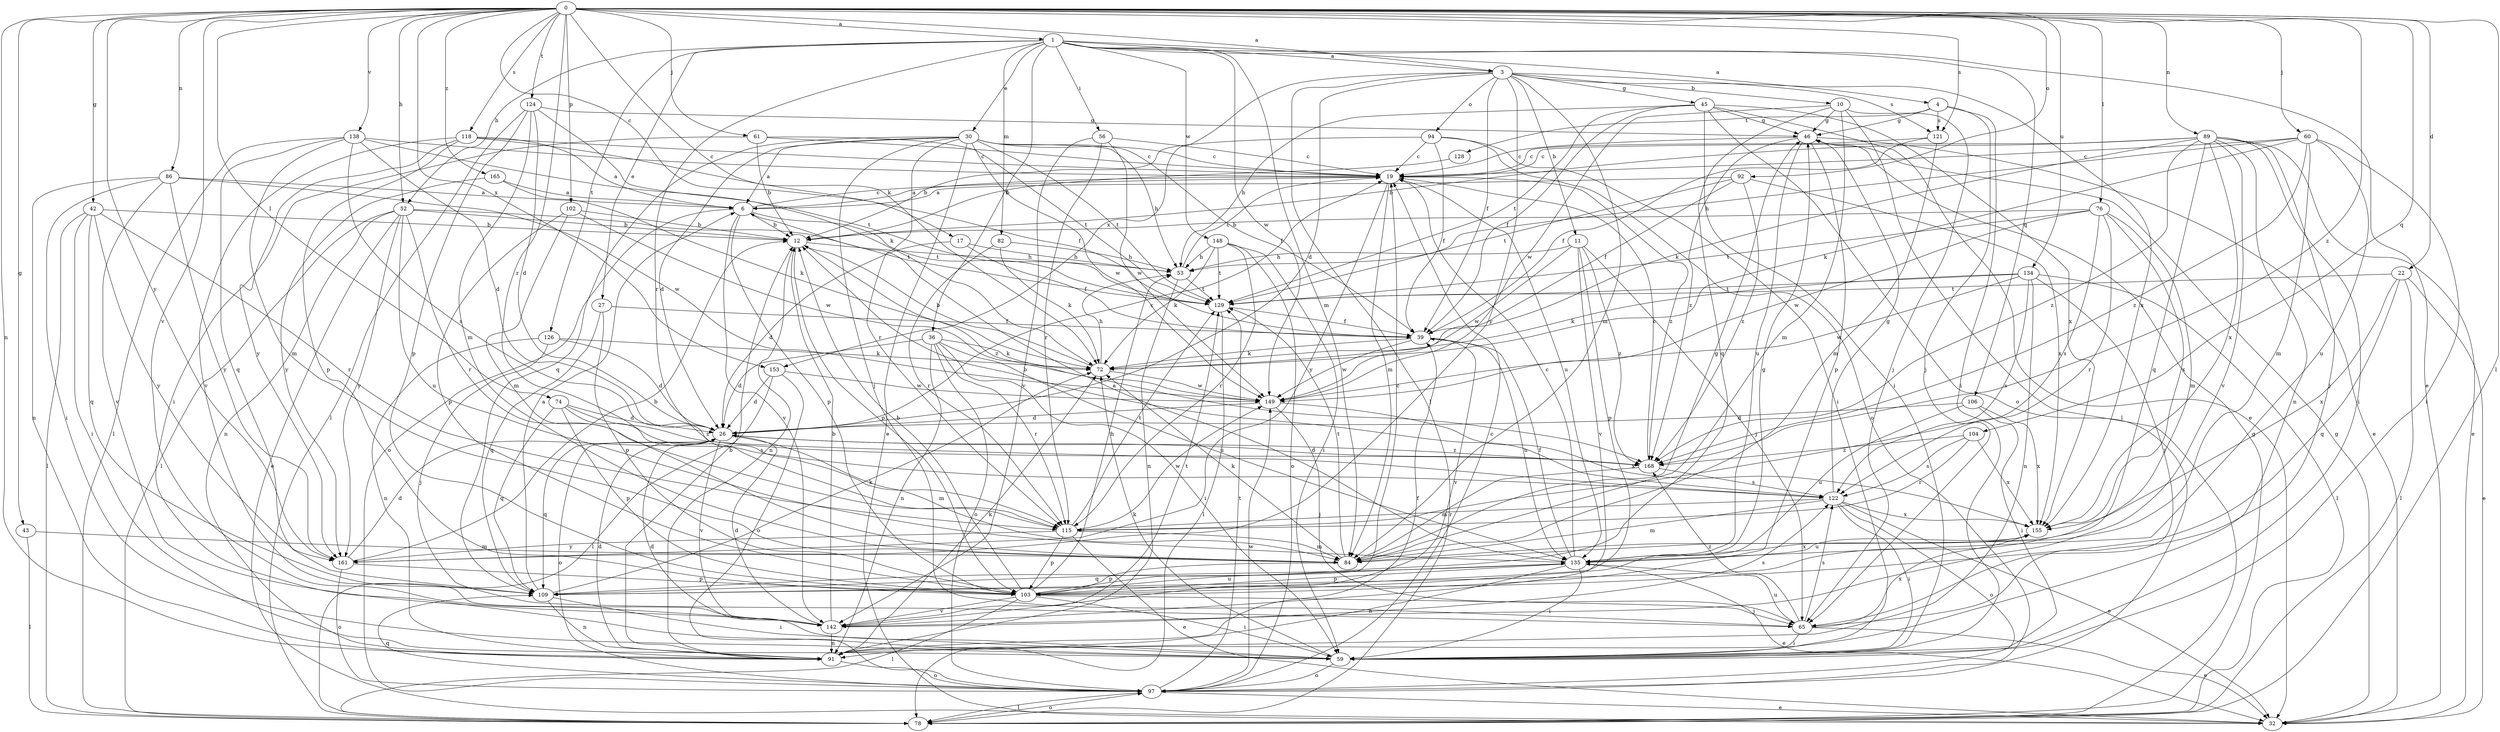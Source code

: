 strict digraph  {
0;
1;
3;
4;
6;
10;
11;
12;
17;
19;
22;
26;
27;
30;
32;
36;
39;
42;
43;
45;
46;
52;
53;
56;
59;
60;
61;
65;
72;
74;
76;
78;
82;
84;
86;
89;
91;
92;
94;
97;
102;
103;
104;
106;
109;
115;
118;
121;
122;
124;
126;
128;
129;
134;
135;
138;
142;
148;
149;
153;
155;
161;
165;
168;
0 -> 1  [label=a];
0 -> 3  [label=a];
0 -> 17  [label=c];
0 -> 22  [label=d];
0 -> 42  [label=g];
0 -> 43  [label=g];
0 -> 52  [label=h];
0 -> 60  [label=j];
0 -> 61  [label=j];
0 -> 72  [label=k];
0 -> 74  [label=l];
0 -> 76  [label=l];
0 -> 78  [label=l];
0 -> 86  [label=n];
0 -> 89  [label=n];
0 -> 91  [label=n];
0 -> 92  [label=o];
0 -> 102  [label=p];
0 -> 104  [label=q];
0 -> 115  [label=r];
0 -> 118  [label=s];
0 -> 121  [label=s];
0 -> 124  [label=t];
0 -> 134  [label=u];
0 -> 138  [label=v];
0 -> 142  [label=v];
0 -> 153  [label=x];
0 -> 161  [label=y];
0 -> 165  [label=z];
0 -> 168  [label=z];
1 -> 3  [label=a];
1 -> 4  [label=a];
1 -> 27  [label=e];
1 -> 30  [label=e];
1 -> 32  [label=e];
1 -> 36  [label=f];
1 -> 52  [label=h];
1 -> 56  [label=i];
1 -> 82  [label=m];
1 -> 84  [label=m];
1 -> 106  [label=q];
1 -> 115  [label=r];
1 -> 126  [label=t];
1 -> 148  [label=w];
1 -> 149  [label=w];
3 -> 10  [label=b];
3 -> 11  [label=b];
3 -> 26  [label=d];
3 -> 39  [label=f];
3 -> 45  [label=g];
3 -> 78  [label=l];
3 -> 84  [label=m];
3 -> 94  [label=o];
3 -> 121  [label=s];
3 -> 153  [label=x];
3 -> 155  [label=x];
3 -> 161  [label=y];
4 -> 46  [label=g];
4 -> 59  [label=i];
4 -> 65  [label=j];
4 -> 121  [label=s];
4 -> 128  [label=t];
6 -> 12  [label=b];
6 -> 19  [label=c];
6 -> 97  [label=o];
6 -> 103  [label=p];
6 -> 129  [label=t];
6 -> 142  [label=v];
10 -> 46  [label=g];
10 -> 65  [label=j];
10 -> 78  [label=l];
10 -> 84  [label=m];
10 -> 109  [label=q];
10 -> 149  [label=w];
11 -> 53  [label=h];
11 -> 65  [label=j];
11 -> 103  [label=p];
11 -> 142  [label=v];
11 -> 149  [label=w];
11 -> 168  [label=z];
12 -> 53  [label=h];
12 -> 91  [label=n];
12 -> 103  [label=p];
12 -> 168  [label=z];
17 -> 26  [label=d];
17 -> 39  [label=f];
17 -> 53  [label=h];
19 -> 6  [label=a];
19 -> 84  [label=m];
19 -> 135  [label=u];
19 -> 161  [label=y];
19 -> 168  [label=z];
22 -> 32  [label=e];
22 -> 78  [label=l];
22 -> 109  [label=q];
22 -> 129  [label=t];
22 -> 155  [label=x];
26 -> 19  [label=c];
26 -> 84  [label=m];
26 -> 97  [label=o];
26 -> 109  [label=q];
26 -> 142  [label=v];
26 -> 168  [label=z];
27 -> 39  [label=f];
27 -> 103  [label=p];
27 -> 109  [label=q];
30 -> 6  [label=a];
30 -> 19  [label=c];
30 -> 26  [label=d];
30 -> 32  [label=e];
30 -> 39  [label=f];
30 -> 53  [label=h];
30 -> 65  [label=j];
30 -> 109  [label=q];
30 -> 115  [label=r];
30 -> 129  [label=t];
30 -> 149  [label=w];
32 -> 46  [label=g];
36 -> 26  [label=d];
36 -> 59  [label=i];
36 -> 72  [label=k];
36 -> 91  [label=n];
36 -> 97  [label=o];
36 -> 115  [label=r];
36 -> 135  [label=u];
39 -> 72  [label=k];
39 -> 135  [label=u];
39 -> 142  [label=v];
39 -> 149  [label=w];
42 -> 12  [label=b];
42 -> 59  [label=i];
42 -> 78  [label=l];
42 -> 109  [label=q];
42 -> 115  [label=r];
42 -> 161  [label=y];
43 -> 78  [label=l];
43 -> 84  [label=m];
45 -> 32  [label=e];
45 -> 39  [label=f];
45 -> 46  [label=g];
45 -> 53  [label=h];
45 -> 59  [label=i];
45 -> 97  [label=o];
45 -> 129  [label=t];
45 -> 155  [label=x];
46 -> 19  [label=c];
46 -> 32  [label=e];
46 -> 103  [label=p];
46 -> 135  [label=u];
46 -> 168  [label=z];
52 -> 12  [label=b];
52 -> 32  [label=e];
52 -> 78  [label=l];
52 -> 91  [label=n];
52 -> 115  [label=r];
52 -> 129  [label=t];
52 -> 135  [label=u];
52 -> 161  [label=y];
53 -> 19  [label=c];
53 -> 91  [label=n];
53 -> 129  [label=t];
56 -> 19  [label=c];
56 -> 115  [label=r];
56 -> 142  [label=v];
56 -> 149  [label=w];
59 -> 26  [label=d];
59 -> 72  [label=k];
59 -> 97  [label=o];
60 -> 19  [label=c];
60 -> 53  [label=h];
60 -> 59  [label=i];
60 -> 72  [label=k];
60 -> 84  [label=m];
60 -> 135  [label=u];
60 -> 168  [label=z];
61 -> 12  [label=b];
61 -> 19  [label=c];
61 -> 59  [label=i];
61 -> 129  [label=t];
65 -> 32  [label=e];
65 -> 59  [label=i];
65 -> 122  [label=s];
65 -> 135  [label=u];
65 -> 155  [label=x];
65 -> 168  [label=z];
72 -> 12  [label=b];
72 -> 53  [label=h];
72 -> 149  [label=w];
74 -> 26  [label=d];
74 -> 103  [label=p];
74 -> 109  [label=q];
74 -> 122  [label=s];
74 -> 168  [label=z];
76 -> 12  [label=b];
76 -> 84  [label=m];
76 -> 115  [label=r];
76 -> 122  [label=s];
76 -> 129  [label=t];
76 -> 149  [label=w];
76 -> 155  [label=x];
78 -> 46  [label=g];
78 -> 97  [label=o];
82 -> 53  [label=h];
82 -> 72  [label=k];
82 -> 115  [label=r];
84 -> 46  [label=g];
84 -> 72  [label=k];
84 -> 103  [label=p];
84 -> 129  [label=t];
86 -> 6  [label=a];
86 -> 59  [label=i];
86 -> 91  [label=n];
86 -> 142  [label=v];
86 -> 149  [label=w];
86 -> 161  [label=y];
89 -> 12  [label=b];
89 -> 19  [label=c];
89 -> 32  [label=e];
89 -> 59  [label=i];
89 -> 65  [label=j];
89 -> 72  [label=k];
89 -> 91  [label=n];
89 -> 109  [label=q];
89 -> 142  [label=v];
89 -> 155  [label=x];
89 -> 168  [label=z];
91 -> 12  [label=b];
91 -> 26  [label=d];
91 -> 39  [label=f];
91 -> 72  [label=k];
91 -> 97  [label=o];
92 -> 6  [label=a];
92 -> 39  [label=f];
92 -> 129  [label=t];
92 -> 155  [label=x];
92 -> 168  [label=z];
94 -> 12  [label=b];
94 -> 19  [label=c];
94 -> 39  [label=f];
94 -> 59  [label=i];
94 -> 97  [label=o];
97 -> 19  [label=c];
97 -> 32  [label=e];
97 -> 78  [label=l];
97 -> 109  [label=q];
97 -> 129  [label=t];
97 -> 149  [label=w];
102 -> 12  [label=b];
102 -> 84  [label=m];
102 -> 103  [label=p];
102 -> 149  [label=w];
103 -> 12  [label=b];
103 -> 19  [label=c];
103 -> 46  [label=g];
103 -> 53  [label=h];
103 -> 59  [label=i];
103 -> 65  [label=j];
103 -> 78  [label=l];
103 -> 135  [label=u];
103 -> 142  [label=v];
104 -> 115  [label=r];
104 -> 122  [label=s];
104 -> 155  [label=x];
104 -> 168  [label=z];
106 -> 26  [label=d];
106 -> 59  [label=i];
106 -> 135  [label=u];
106 -> 155  [label=x];
109 -> 6  [label=a];
109 -> 59  [label=i];
109 -> 72  [label=k];
109 -> 91  [label=n];
115 -> 32  [label=e];
115 -> 84  [label=m];
115 -> 103  [label=p];
115 -> 129  [label=t];
115 -> 149  [label=w];
115 -> 161  [label=y];
118 -> 6  [label=a];
118 -> 19  [label=c];
118 -> 39  [label=f];
118 -> 103  [label=p];
118 -> 142  [label=v];
118 -> 161  [label=y];
121 -> 19  [label=c];
121 -> 39  [label=f];
121 -> 84  [label=m];
122 -> 12  [label=b];
122 -> 32  [label=e];
122 -> 46  [label=g];
122 -> 59  [label=i];
122 -> 84  [label=m];
122 -> 97  [label=o];
122 -> 115  [label=r];
122 -> 155  [label=x];
124 -> 26  [label=d];
124 -> 46  [label=g];
124 -> 72  [label=k];
124 -> 78  [label=l];
124 -> 84  [label=m];
124 -> 103  [label=p];
126 -> 26  [label=d];
126 -> 65  [label=j];
126 -> 72  [label=k];
126 -> 91  [label=n];
128 -> 12  [label=b];
129 -> 39  [label=f];
129 -> 78  [label=l];
134 -> 65  [label=j];
134 -> 72  [label=k];
134 -> 78  [label=l];
134 -> 91  [label=n];
134 -> 122  [label=s];
134 -> 129  [label=t];
134 -> 149  [label=w];
135 -> 6  [label=a];
135 -> 19  [label=c];
135 -> 32  [label=e];
135 -> 39  [label=f];
135 -> 59  [label=i];
135 -> 91  [label=n];
135 -> 103  [label=p];
135 -> 109  [label=q];
135 -> 155  [label=x];
138 -> 19  [label=c];
138 -> 26  [label=d];
138 -> 78  [label=l];
138 -> 84  [label=m];
138 -> 109  [label=q];
138 -> 122  [label=s];
138 -> 129  [label=t];
142 -> 12  [label=b];
142 -> 26  [label=d];
142 -> 91  [label=n];
142 -> 122  [label=s];
142 -> 129  [label=t];
148 -> 53  [label=h];
148 -> 59  [label=i];
148 -> 72  [label=k];
148 -> 97  [label=o];
148 -> 115  [label=r];
148 -> 129  [label=t];
149 -> 26  [label=d];
149 -> 65  [label=j];
149 -> 155  [label=x];
153 -> 26  [label=d];
153 -> 78  [label=l];
153 -> 97  [label=o];
153 -> 149  [label=w];
155 -> 135  [label=u];
161 -> 12  [label=b];
161 -> 26  [label=d];
161 -> 97  [label=o];
161 -> 103  [label=p];
165 -> 6  [label=a];
165 -> 72  [label=k];
165 -> 161  [label=y];
168 -> 19  [label=c];
168 -> 26  [label=d];
168 -> 84  [label=m];
168 -> 122  [label=s];
}
